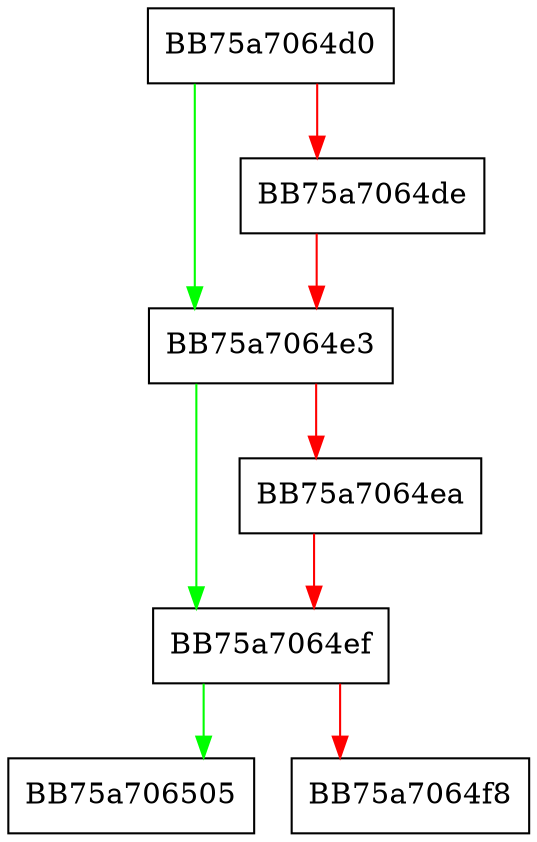 digraph Stream_ScanCallback {
  node [shape="box"];
  graph [splines=ortho];
  BB75a7064d0 -> BB75a7064e3 [color="green"];
  BB75a7064d0 -> BB75a7064de [color="red"];
  BB75a7064de -> BB75a7064e3 [color="red"];
  BB75a7064e3 -> BB75a7064ef [color="green"];
  BB75a7064e3 -> BB75a7064ea [color="red"];
  BB75a7064ea -> BB75a7064ef [color="red"];
  BB75a7064ef -> BB75a706505 [color="green"];
  BB75a7064ef -> BB75a7064f8 [color="red"];
}